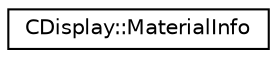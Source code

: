 digraph "Graphical Class Hierarchy"
{
  edge [fontname="Helvetica",fontsize="10",labelfontname="Helvetica",labelfontsize="10"];
  node [fontname="Helvetica",fontsize="10",shape=record];
  rankdir="LR";
  Node1 [label="CDisplay::MaterialInfo",height=0.2,width=0.4,color="black", fillcolor="white", style="filled",URL="$struct_c_display_1_1_material_info.html"];
}
